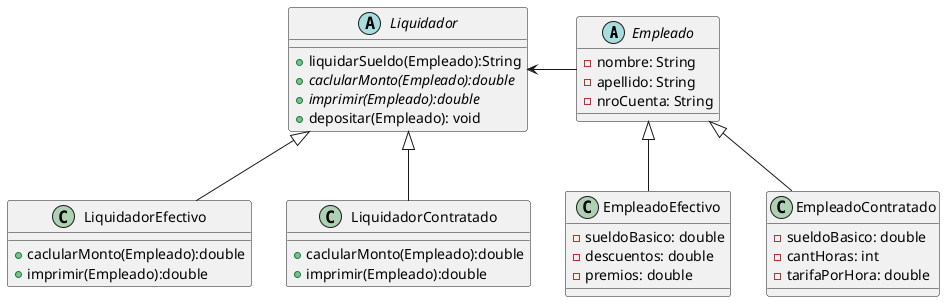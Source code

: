@startuml
'https://plantuml.com/sequence-diagram

abstract class Empleado{
-nombre: String
-apellido: String
-nroCuenta: String
}

class EmpleadoEfectivo{
-sueldoBasico: double
-descuentos: double
-premios: double
}

class EmpleadoContratado{
-sueldoBasico: double
-cantHoras: int
-tarifaPorHora: double
}

EmpleadoContratado -u-|> Empleado
EmpleadoEfectivo -u-|> Empleado

abstract class Liquidador{
+liquidarSueldo(Empleado):String
+{abstract}caclularMonto(Empleado):double
+{abstract}imprimir(Empleado):double
+ depositar(Empleado): void
}

class LiquidadorEfectivo{
+caclularMonto(Empleado):double
+imprimir(Empleado):double
}

class LiquidadorContratado{
+caclularMonto(Empleado):double
+imprimir(Empleado):double
}

LiquidadorContratado -u-|> Liquidador
LiquidadorEfectivo -u-|> Liquidador
Empleado-l->Liquidador

@enduml
